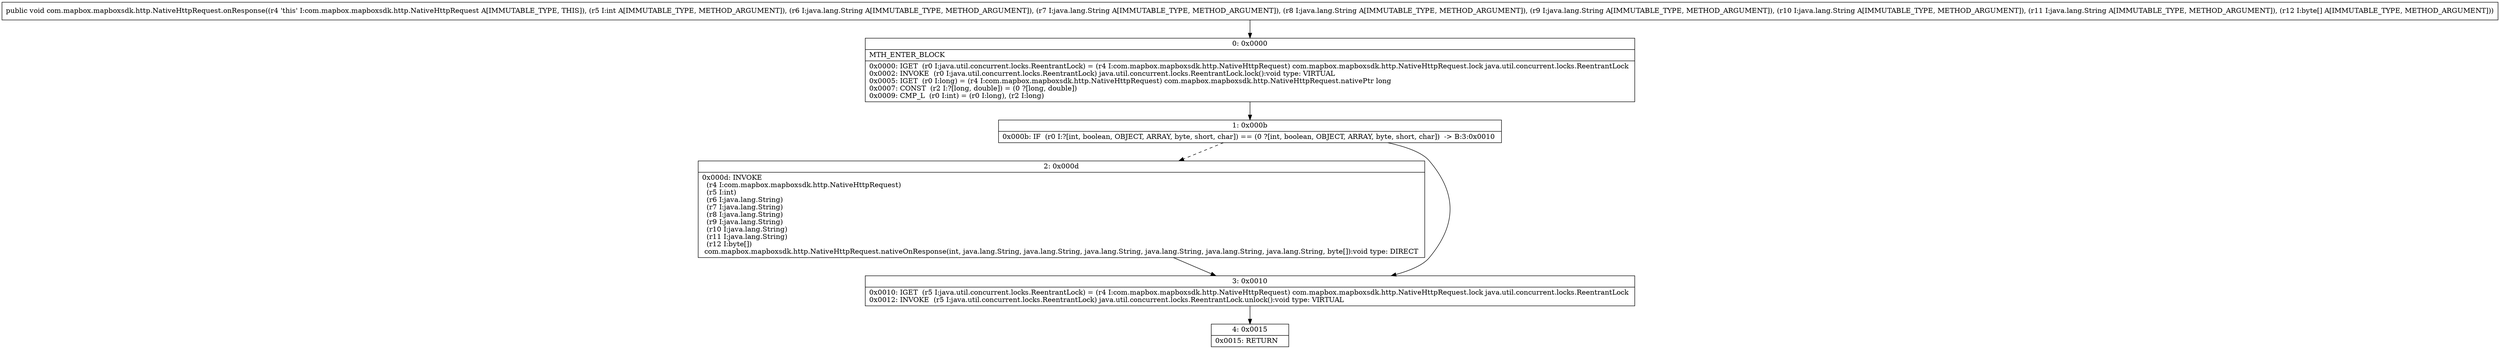 digraph "CFG forcom.mapbox.mapboxsdk.http.NativeHttpRequest.onResponse(ILjava\/lang\/String;Ljava\/lang\/String;Ljava\/lang\/String;Ljava\/lang\/String;Ljava\/lang\/String;Ljava\/lang\/String;[B)V" {
Node_0 [shape=record,label="{0\:\ 0x0000|MTH_ENTER_BLOCK\l|0x0000: IGET  (r0 I:java.util.concurrent.locks.ReentrantLock) = (r4 I:com.mapbox.mapboxsdk.http.NativeHttpRequest) com.mapbox.mapboxsdk.http.NativeHttpRequest.lock java.util.concurrent.locks.ReentrantLock \l0x0002: INVOKE  (r0 I:java.util.concurrent.locks.ReentrantLock) java.util.concurrent.locks.ReentrantLock.lock():void type: VIRTUAL \l0x0005: IGET  (r0 I:long) = (r4 I:com.mapbox.mapboxsdk.http.NativeHttpRequest) com.mapbox.mapboxsdk.http.NativeHttpRequest.nativePtr long \l0x0007: CONST  (r2 I:?[long, double]) = (0 ?[long, double]) \l0x0009: CMP_L  (r0 I:int) = (r0 I:long), (r2 I:long) \l}"];
Node_1 [shape=record,label="{1\:\ 0x000b|0x000b: IF  (r0 I:?[int, boolean, OBJECT, ARRAY, byte, short, char]) == (0 ?[int, boolean, OBJECT, ARRAY, byte, short, char])  \-\> B:3:0x0010 \l}"];
Node_2 [shape=record,label="{2\:\ 0x000d|0x000d: INVOKE  \l  (r4 I:com.mapbox.mapboxsdk.http.NativeHttpRequest)\l  (r5 I:int)\l  (r6 I:java.lang.String)\l  (r7 I:java.lang.String)\l  (r8 I:java.lang.String)\l  (r9 I:java.lang.String)\l  (r10 I:java.lang.String)\l  (r11 I:java.lang.String)\l  (r12 I:byte[])\l com.mapbox.mapboxsdk.http.NativeHttpRequest.nativeOnResponse(int, java.lang.String, java.lang.String, java.lang.String, java.lang.String, java.lang.String, java.lang.String, byte[]):void type: DIRECT \l}"];
Node_3 [shape=record,label="{3\:\ 0x0010|0x0010: IGET  (r5 I:java.util.concurrent.locks.ReentrantLock) = (r4 I:com.mapbox.mapboxsdk.http.NativeHttpRequest) com.mapbox.mapboxsdk.http.NativeHttpRequest.lock java.util.concurrent.locks.ReentrantLock \l0x0012: INVOKE  (r5 I:java.util.concurrent.locks.ReentrantLock) java.util.concurrent.locks.ReentrantLock.unlock():void type: VIRTUAL \l}"];
Node_4 [shape=record,label="{4\:\ 0x0015|0x0015: RETURN   \l}"];
MethodNode[shape=record,label="{public void com.mapbox.mapboxsdk.http.NativeHttpRequest.onResponse((r4 'this' I:com.mapbox.mapboxsdk.http.NativeHttpRequest A[IMMUTABLE_TYPE, THIS]), (r5 I:int A[IMMUTABLE_TYPE, METHOD_ARGUMENT]), (r6 I:java.lang.String A[IMMUTABLE_TYPE, METHOD_ARGUMENT]), (r7 I:java.lang.String A[IMMUTABLE_TYPE, METHOD_ARGUMENT]), (r8 I:java.lang.String A[IMMUTABLE_TYPE, METHOD_ARGUMENT]), (r9 I:java.lang.String A[IMMUTABLE_TYPE, METHOD_ARGUMENT]), (r10 I:java.lang.String A[IMMUTABLE_TYPE, METHOD_ARGUMENT]), (r11 I:java.lang.String A[IMMUTABLE_TYPE, METHOD_ARGUMENT]), (r12 I:byte[] A[IMMUTABLE_TYPE, METHOD_ARGUMENT])) }"];
MethodNode -> Node_0;
Node_0 -> Node_1;
Node_1 -> Node_2[style=dashed];
Node_1 -> Node_3;
Node_2 -> Node_3;
Node_3 -> Node_4;
}

